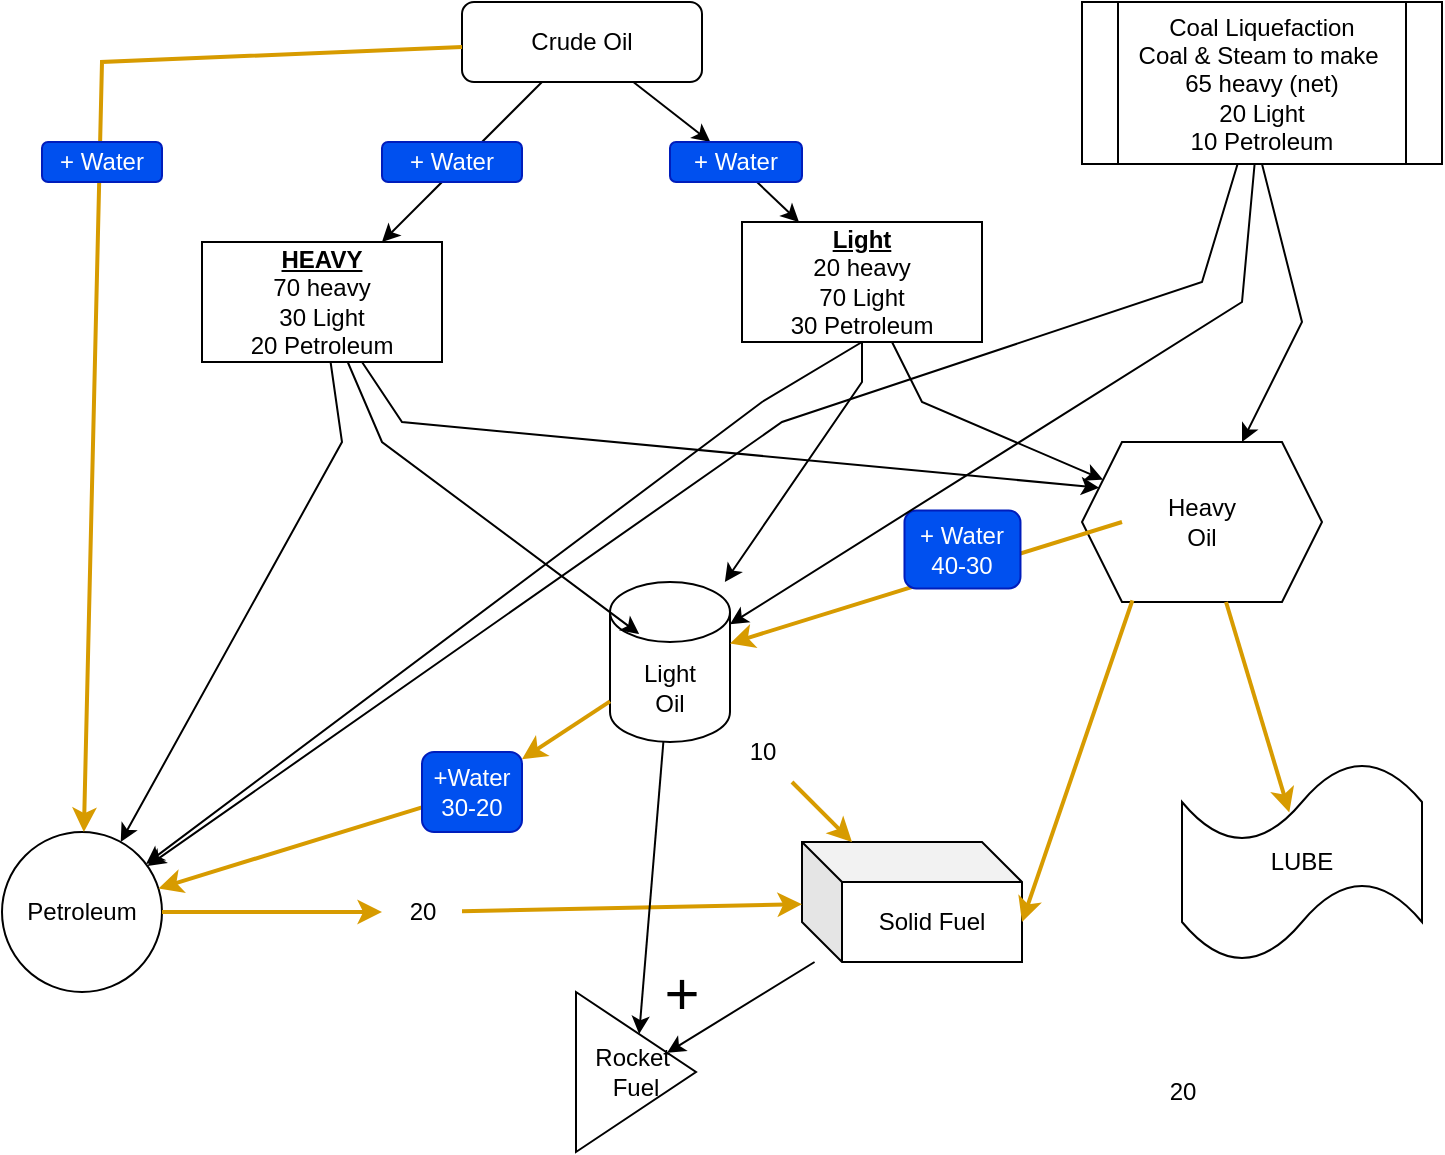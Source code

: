 <mxfile version="24.8.4">
  <diagram id="C5RBs43oDa-KdzZeNtuy" name="Page-1">
    <mxGraphModel dx="1050" dy="522" grid="1" gridSize="10" guides="1" tooltips="1" connect="1" arrows="1" fold="1" page="1" pageScale="1" pageWidth="827" pageHeight="1169" math="0" shadow="0">
      <root>
        <mxCell id="WIyWlLk6GJQsqaUBKTNV-0" />
        <mxCell id="WIyWlLk6GJQsqaUBKTNV-1" parent="WIyWlLk6GJQsqaUBKTNV-0" />
        <mxCell id="WIyWlLk6GJQsqaUBKTNV-3" value="&lt;div&gt;Crude Oil&lt;/div&gt;" style="rounded=1;whiteSpace=wrap;html=1;fontSize=12;glass=0;strokeWidth=1;shadow=0;" parent="WIyWlLk6GJQsqaUBKTNV-1" vertex="1">
          <mxGeometry x="310" y="10" width="120" height="40" as="geometry" />
        </mxCell>
        <mxCell id="xNyH6aOBv22jk299AQ-3-2" value="Petroleum" style="ellipse;whiteSpace=wrap;html=1;aspect=fixed;" parent="WIyWlLk6GJQsqaUBKTNV-1" vertex="1">
          <mxGeometry x="80" y="425" width="80" height="80" as="geometry" />
        </mxCell>
        <mxCell id="xNyH6aOBv22jk299AQ-3-3" value="Light&lt;div&gt;Oil&lt;/div&gt;" style="shape=cylinder3;whiteSpace=wrap;html=1;boundedLbl=1;backgroundOutline=1;size=15;" parent="WIyWlLk6GJQsqaUBKTNV-1" vertex="1">
          <mxGeometry x="384" y="300" width="60" height="80" as="geometry" />
        </mxCell>
        <mxCell id="xNyH6aOBv22jk299AQ-3-5" value="Heavy&lt;div&gt;Oil&lt;/div&gt;" style="shape=hexagon;perimeter=hexagonPerimeter2;whiteSpace=wrap;html=1;fixedSize=1;" parent="WIyWlLk6GJQsqaUBKTNV-1" vertex="1">
          <mxGeometry x="620" y="230" width="120" height="80" as="geometry" />
        </mxCell>
        <mxCell id="xNyH6aOBv22jk299AQ-3-13" value="" style="endArrow=classic;html=1;rounded=0;strokeWidth=2;fillColor=#ffe6cc;strokeColor=#d79b00;" parent="WIyWlLk6GJQsqaUBKTNV-1" target="xNyH6aOBv22jk299AQ-3-3" edge="1">
          <mxGeometry width="50" height="50" relative="1" as="geometry">
            <mxPoint x="640" y="270" as="sourcePoint" />
            <mxPoint x="445.24" y="335.75" as="targetPoint" />
          </mxGeometry>
        </mxCell>
        <mxCell id="xNyH6aOBv22jk299AQ-3-15" value="Solid Fuel" style="shape=cube;whiteSpace=wrap;html=1;boundedLbl=1;backgroundOutline=1;darkOpacity=0.05;darkOpacity2=0.1;" parent="WIyWlLk6GJQsqaUBKTNV-1" vertex="1">
          <mxGeometry x="480" y="430" width="110" height="60" as="geometry" />
        </mxCell>
        <mxCell id="xNyH6aOBv22jk299AQ-3-16" value="" style="endArrow=classic;html=1;rounded=0;fillColor=#ffe6cc;strokeColor=#d79b00;strokeWidth=2;" parent="WIyWlLk6GJQsqaUBKTNV-1" source="Xcqr7g22Z-piSSbAHX58-9" target="xNyH6aOBv22jk299AQ-3-15" edge="1">
          <mxGeometry width="50" height="50" relative="1" as="geometry">
            <mxPoint x="330" y="370" as="sourcePoint" />
            <mxPoint x="380" y="320" as="targetPoint" />
          </mxGeometry>
        </mxCell>
        <mxCell id="xNyH6aOBv22jk299AQ-3-17" value="LUBE" style="shape=tape;whiteSpace=wrap;html=1;" parent="WIyWlLk6GJQsqaUBKTNV-1" vertex="1">
          <mxGeometry x="670" y="390" width="120" height="100" as="geometry" />
        </mxCell>
        <mxCell id="xNyH6aOBv22jk299AQ-3-18" value="" style="endArrow=classic;html=1;rounded=0;entryX=0.447;entryY=0.252;entryDx=0;entryDy=0;entryPerimeter=0;fillColor=#ffe6cc;strokeColor=#d79b00;strokeWidth=2;" parent="WIyWlLk6GJQsqaUBKTNV-1" source="xNyH6aOBv22jk299AQ-3-5" target="xNyH6aOBv22jk299AQ-3-17" edge="1">
          <mxGeometry width="50" height="50" relative="1" as="geometry">
            <mxPoint x="630" y="360" as="sourcePoint" />
            <mxPoint x="680" y="310" as="targetPoint" />
          </mxGeometry>
        </mxCell>
        <mxCell id="xNyH6aOBv22jk299AQ-3-19" value="Rocket&amp;nbsp;&lt;div&gt;Fuel&lt;/div&gt;" style="triangle;whiteSpace=wrap;html=1;" parent="WIyWlLk6GJQsqaUBKTNV-1" vertex="1">
          <mxGeometry x="367" y="505" width="60" height="80" as="geometry" />
        </mxCell>
        <mxCell id="xNyH6aOBv22jk299AQ-3-24" value="" style="endArrow=classic;html=1;rounded=0;" parent="WIyWlLk6GJQsqaUBKTNV-1" source="WIyWlLk6GJQsqaUBKTNV-3" target="xNyH6aOBv22jk299AQ-3-26" edge="1">
          <mxGeometry width="50" height="50" relative="1" as="geometry">
            <mxPoint x="220" y="30" as="sourcePoint" />
            <mxPoint x="200" y="100" as="targetPoint" />
          </mxGeometry>
        </mxCell>
        <mxCell id="xNyH6aOBv22jk299AQ-3-26" value="&lt;u&gt;&lt;b&gt;HEAVY&lt;/b&gt;&lt;/u&gt;&lt;br&gt;&lt;div&gt;70 heavy&lt;/div&gt;&lt;div&gt;&lt;span style=&quot;background-color: initial;&quot;&gt;30 Light&lt;/span&gt;&lt;/div&gt;&lt;div&gt;&lt;span style=&quot;background-color: initial;&quot;&gt;20 Petroleum&lt;/span&gt;&lt;/div&gt;" style="rounded=0;whiteSpace=wrap;html=1;" parent="WIyWlLk6GJQsqaUBKTNV-1" vertex="1">
          <mxGeometry x="180" y="130" width="120" height="60" as="geometry" />
        </mxCell>
        <mxCell id="xNyH6aOBv22jk299AQ-3-27" value="" style="endArrow=none;startArrow=classic;html=1;rounded=0;labelBorderColor=none;textShadow=0;strokeWidth=2;fillColor=#ffe6cc;strokeColor=#d79b00;endFill=0;" parent="WIyWlLk6GJQsqaUBKTNV-1" source="xNyH6aOBv22jk299AQ-3-2" target="WIyWlLk6GJQsqaUBKTNV-3" edge="1">
          <mxGeometry width="50" height="50" relative="1" as="geometry">
            <mxPoint x="120" y="30" as="sourcePoint" />
            <mxPoint x="-80" y="-170" as="targetPoint" />
            <Array as="points">
              <mxPoint x="130" y="40" />
            </Array>
          </mxGeometry>
        </mxCell>
        <mxCell id="xNyH6aOBv22jk299AQ-3-28" value="" style="endArrow=classic;html=1;rounded=0;" parent="WIyWlLk6GJQsqaUBKTNV-1" source="xNyH6aOBv22jk299AQ-3-40" target="xNyH6aOBv22jk299AQ-3-29" edge="1">
          <mxGeometry width="50" height="50" relative="1" as="geometry">
            <mxPoint x="350" y="150" as="sourcePoint" />
            <mxPoint x="442.727" y="110" as="targetPoint" />
          </mxGeometry>
        </mxCell>
        <mxCell id="xNyH6aOBv22jk299AQ-3-29" value="&lt;b&gt;&lt;u&gt;Light&lt;/u&gt;&lt;/b&gt;&lt;div&gt;20 heavy&lt;/div&gt;&lt;div&gt;70 Light&lt;/div&gt;&lt;div&gt;&lt;span style=&quot;background-color: initial;&quot;&gt;30 Petroleum&lt;/span&gt;&lt;/div&gt;" style="rounded=0;whiteSpace=wrap;html=1;" parent="WIyWlLk6GJQsqaUBKTNV-1" vertex="1">
          <mxGeometry x="450" y="120" width="120" height="60" as="geometry" />
        </mxCell>
        <mxCell id="xNyH6aOBv22jk299AQ-3-30" value="" style="endArrow=classic;html=1;rounded=0;" parent="WIyWlLk6GJQsqaUBKTNV-1" source="xNyH6aOBv22jk299AQ-3-26" target="xNyH6aOBv22jk299AQ-3-2" edge="1">
          <mxGeometry width="50" height="50" relative="1" as="geometry">
            <mxPoint x="360" y="60" as="sourcePoint" />
            <mxPoint x="280" y="140" as="targetPoint" />
            <Array as="points">
              <mxPoint x="250" y="230" />
            </Array>
          </mxGeometry>
        </mxCell>
        <mxCell id="xNyH6aOBv22jk299AQ-3-31" value="" style="endArrow=classic;html=1;rounded=0;entryX=0;entryY=0.25;entryDx=0;entryDy=0;" parent="WIyWlLk6GJQsqaUBKTNV-1" source="xNyH6aOBv22jk299AQ-3-26" target="xNyH6aOBv22jk299AQ-3-5" edge="1">
          <mxGeometry width="50" height="50" relative="1" as="geometry">
            <mxPoint x="235" y="200" as="sourcePoint" />
            <mxPoint x="164" y="279" as="targetPoint" />
            <Array as="points">
              <mxPoint x="280" y="220" />
            </Array>
          </mxGeometry>
        </mxCell>
        <mxCell id="xNyH6aOBv22jk299AQ-3-32" value="" style="endArrow=classic;html=1;rounded=0;entryX=0.243;entryY=0.325;entryDx=0;entryDy=0;entryPerimeter=0;" parent="WIyWlLk6GJQsqaUBKTNV-1" source="xNyH6aOBv22jk299AQ-3-26" target="xNyH6aOBv22jk299AQ-3-3" edge="1">
          <mxGeometry width="50" height="50" relative="1" as="geometry">
            <mxPoint x="271" y="200" as="sourcePoint" />
            <mxPoint x="364" y="270" as="targetPoint" />
            <Array as="points">
              <mxPoint x="270" y="230" />
            </Array>
          </mxGeometry>
        </mxCell>
        <mxCell id="xNyH6aOBv22jk299AQ-3-33" value="" style="endArrow=classic;html=1;rounded=0;" parent="WIyWlLk6GJQsqaUBKTNV-1" source="xNyH6aOBv22jk299AQ-3-29" target="xNyH6aOBv22jk299AQ-3-5" edge="1">
          <mxGeometry width="50" height="50" relative="1" as="geometry">
            <mxPoint x="500" y="220" as="sourcePoint" />
            <mxPoint x="601" y="300" as="targetPoint" />
            <Array as="points">
              <mxPoint x="540" y="210" />
            </Array>
          </mxGeometry>
        </mxCell>
        <mxCell id="xNyH6aOBv22jk299AQ-3-34" value="" style="endArrow=classic;html=1;rounded=0;exitX=0.5;exitY=1;exitDx=0;exitDy=0;" parent="WIyWlLk6GJQsqaUBKTNV-1" source="xNyH6aOBv22jk299AQ-3-29" target="xNyH6aOBv22jk299AQ-3-3" edge="1">
          <mxGeometry width="50" height="50" relative="1" as="geometry">
            <mxPoint x="390" y="130" as="sourcePoint" />
            <mxPoint x="674" y="203" as="targetPoint" />
            <Array as="points">
              <mxPoint x="510" y="200" />
            </Array>
          </mxGeometry>
        </mxCell>
        <mxCell id="xNyH6aOBv22jk299AQ-3-35" value="" style="endArrow=classic;html=1;rounded=0;exitX=0.5;exitY=1;exitDx=0;exitDy=0;" parent="WIyWlLk6GJQsqaUBKTNV-1" source="xNyH6aOBv22jk299AQ-3-29" target="xNyH6aOBv22jk299AQ-3-2" edge="1">
          <mxGeometry width="50" height="50" relative="1" as="geometry">
            <mxPoint x="430" y="200" as="sourcePoint" />
            <mxPoint x="358" y="279" as="targetPoint" />
            <Array as="points">
              <mxPoint x="460" y="210" />
            </Array>
          </mxGeometry>
        </mxCell>
        <mxCell id="xNyH6aOBv22jk299AQ-3-37" value="+" style="text;strokeColor=none;align=center;fillColor=none;html=1;verticalAlign=middle;whiteSpace=wrap;rounded=0;fontSize=30;" parent="WIyWlLk6GJQsqaUBKTNV-1" vertex="1">
          <mxGeometry x="390" y="490" width="60" height="30" as="geometry" />
        </mxCell>
        <mxCell id="xNyH6aOBv22jk299AQ-3-38" value="" style="endArrow=classic;html=1;rounded=0;fillColor=#ffe6cc;strokeColor=#d79b00;strokeWidth=2;" parent="WIyWlLk6GJQsqaUBKTNV-1" source="Xcqr7g22Z-piSSbAHX58-11" target="xNyH6aOBv22jk299AQ-3-15" edge="1">
          <mxGeometry width="50" height="50" relative="1" as="geometry">
            <mxPoint x="150" y="360" as="sourcePoint" />
            <mxPoint x="161" y="410" as="targetPoint" />
          </mxGeometry>
        </mxCell>
        <mxCell id="xNyH6aOBv22jk299AQ-3-39" value="+ Water" style="rounded=1;whiteSpace=wrap;html=1;fillColor=#0050ef;fontColor=#ffffff;strokeColor=#001DBC;" parent="WIyWlLk6GJQsqaUBKTNV-1" vertex="1">
          <mxGeometry x="270" y="80" width="70" height="20" as="geometry" />
        </mxCell>
        <mxCell id="xNyH6aOBv22jk299AQ-3-41" value="" style="endArrow=classic;html=1;rounded=0;" parent="WIyWlLk6GJQsqaUBKTNV-1" source="WIyWlLk6GJQsqaUBKTNV-3" target="xNyH6aOBv22jk299AQ-3-40" edge="1">
          <mxGeometry width="50" height="50" relative="1" as="geometry">
            <mxPoint x="393" y="50" as="sourcePoint" />
            <mxPoint x="475" y="120" as="targetPoint" />
          </mxGeometry>
        </mxCell>
        <mxCell id="xNyH6aOBv22jk299AQ-3-40" value="+ Water" style="rounded=1;whiteSpace=wrap;html=1;fillColor=#0050ef;fontColor=#ffffff;strokeColor=#001DBC;" parent="WIyWlLk6GJQsqaUBKTNV-1" vertex="1">
          <mxGeometry x="414" y="80" width="66" height="20" as="geometry" />
        </mxCell>
        <mxCell id="7wJRIplIG9JziK1Eui7u-0" value="+ Water" style="rounded=1;whiteSpace=wrap;html=1;fillColor=#0050ef;fontColor=#ffffff;strokeColor=#001DBC;" parent="WIyWlLk6GJQsqaUBKTNV-1" vertex="1">
          <mxGeometry x="100" y="80" width="60" height="20" as="geometry" />
        </mxCell>
        <mxCell id="Xcqr7g22Z-piSSbAHX58-1" value="" style="endArrow=classic;html=1;rounded=0;fillColor=#ffe6cc;strokeColor=#d79b00;strokeWidth=2;" parent="WIyWlLk6GJQsqaUBKTNV-1" source="Xcqr7g22Z-piSSbAHX58-2" target="xNyH6aOBv22jk299AQ-3-2" edge="1">
          <mxGeometry width="50" height="50" relative="1" as="geometry">
            <mxPoint x="280" y="300" as="sourcePoint" />
            <mxPoint x="314" y="360" as="targetPoint" />
          </mxGeometry>
        </mxCell>
        <mxCell id="Xcqr7g22Z-piSSbAHX58-3" value="" style="endArrow=classic;html=1;rounded=0;fillColor=#ffe6cc;strokeColor=#d79b00;strokeWidth=2;" parent="WIyWlLk6GJQsqaUBKTNV-1" source="xNyH6aOBv22jk299AQ-3-3" target="Xcqr7g22Z-piSSbAHX58-2" edge="1">
          <mxGeometry width="50" height="50" relative="1" as="geometry">
            <mxPoint x="384" y="326" as="sourcePoint" />
            <mxPoint x="160" y="295" as="targetPoint" />
          </mxGeometry>
        </mxCell>
        <mxCell id="Xcqr7g22Z-piSSbAHX58-2" value="+Water&lt;br&gt;&lt;div&gt;30-20&lt;/div&gt;" style="rounded=1;whiteSpace=wrap;html=1;fillColor=#0050ef;fontColor=#ffffff;strokeColor=#001DBC;" parent="WIyWlLk6GJQsqaUBKTNV-1" vertex="1">
          <mxGeometry x="290" y="385" width="50" height="40" as="geometry" />
        </mxCell>
        <mxCell id="Xcqr7g22Z-piSSbAHX58-4" value="+ Water&lt;div&gt;40-30&lt;/div&gt;" style="rounded=1;whiteSpace=wrap;html=1;fillColor=#0050ef;fontColor=#ffffff;strokeColor=#001DBC;" parent="WIyWlLk6GJQsqaUBKTNV-1" vertex="1">
          <mxGeometry x="531.24" y="264.25" width="58" height="39" as="geometry" />
        </mxCell>
        <mxCell id="Xcqr7g22Z-piSSbAHX58-8" value="" style="endArrow=classic;html=1;rounded=0;strokeWidth=2;fillColor=#ffe6cc;strokeColor=#d79b00;exitX=0.21;exitY=0.99;exitDx=0;exitDy=0;exitPerimeter=0;entryX=0;entryY=0;entryDx=110;entryDy=40;entryPerimeter=0;" parent="WIyWlLk6GJQsqaUBKTNV-1" source="xNyH6aOBv22jk299AQ-3-5" target="xNyH6aOBv22jk299AQ-3-15" edge="1">
          <mxGeometry width="50" height="50" relative="1" as="geometry">
            <mxPoint x="570" y="350" as="sourcePoint" />
            <mxPoint x="395" y="424" as="targetPoint" />
          </mxGeometry>
        </mxCell>
        <mxCell id="Xcqr7g22Z-piSSbAHX58-10" value="" style="endArrow=classic;html=1;rounded=0;fillColor=#ffe6cc;strokeColor=#d79b00;strokeWidth=2;" parent="WIyWlLk6GJQsqaUBKTNV-1" source="xNyH6aOBv22jk299AQ-3-3" target="Xcqr7g22Z-piSSbAHX58-9" edge="1">
          <mxGeometry width="50" height="50" relative="1" as="geometry">
            <mxPoint x="384" y="370" as="sourcePoint" />
            <mxPoint x="347" y="420" as="targetPoint" />
          </mxGeometry>
        </mxCell>
        <mxCell id="Xcqr7g22Z-piSSbAHX58-9" value="10" style="text;html=1;align=center;verticalAlign=middle;resizable=0;points=[];autosize=1;strokeColor=none;fillColor=none;" parent="WIyWlLk6GJQsqaUBKTNV-1" vertex="1">
          <mxGeometry x="440" y="370" width="40" height="30" as="geometry" />
        </mxCell>
        <mxCell id="Xcqr7g22Z-piSSbAHX58-13" value="20" style="text;html=1;align=center;verticalAlign=middle;resizable=0;points=[];autosize=1;strokeColor=none;fillColor=none;" parent="WIyWlLk6GJQsqaUBKTNV-1" vertex="1">
          <mxGeometry x="650" y="540" width="40" height="30" as="geometry" />
        </mxCell>
        <mxCell id="Xcqr7g22Z-piSSbAHX58-15" value="Coal Liquefaction&lt;div&gt;Coal &amp;amp; Steam to make&amp;nbsp;&lt;/div&gt;&lt;div&gt;65 heavy (net)&lt;/div&gt;&lt;div&gt;20 Light&lt;/div&gt;&lt;div&gt;10 Petroleum&lt;/div&gt;" style="shape=process;whiteSpace=wrap;html=1;backgroundOutline=1;" parent="WIyWlLk6GJQsqaUBKTNV-1" vertex="1">
          <mxGeometry x="620" y="10" width="180" height="81" as="geometry" />
        </mxCell>
        <mxCell id="Xcqr7g22Z-piSSbAHX58-16" value="" style="endArrow=classic;html=1;rounded=0;" parent="WIyWlLk6GJQsqaUBKTNV-1" source="Xcqr7g22Z-piSSbAHX58-15" target="xNyH6aOBv22jk299AQ-3-2" edge="1">
          <mxGeometry width="50" height="50" relative="1" as="geometry">
            <mxPoint x="700" y="140" as="sourcePoint" />
            <mxPoint x="119" y="331" as="targetPoint" />
            <Array as="points">
              <mxPoint x="680" y="150" />
              <mxPoint x="470" y="220" />
            </Array>
          </mxGeometry>
        </mxCell>
        <mxCell id="Xcqr7g22Z-piSSbAHX58-17" value="" style="endArrow=classic;html=1;rounded=0;" parent="WIyWlLk6GJQsqaUBKTNV-1" source="Xcqr7g22Z-piSSbAHX58-15" target="xNyH6aOBv22jk299AQ-3-3" edge="1">
          <mxGeometry width="50" height="50" relative="1" as="geometry">
            <mxPoint x="510" y="260" as="sourcePoint" />
            <mxPoint x="444" y="370" as="targetPoint" />
            <Array as="points">
              <mxPoint x="700" y="160" />
            </Array>
          </mxGeometry>
        </mxCell>
        <mxCell id="Xcqr7g22Z-piSSbAHX58-18" value="" style="endArrow=classic;html=1;rounded=0;exitX=0.5;exitY=1;exitDx=0;exitDy=0;" parent="WIyWlLk6GJQsqaUBKTNV-1" source="Xcqr7g22Z-piSSbAHX58-15" target="xNyH6aOBv22jk299AQ-3-5" edge="1">
          <mxGeometry width="50" height="50" relative="1" as="geometry">
            <mxPoint x="740" y="160" as="sourcePoint" />
            <mxPoint x="470" y="382" as="targetPoint" />
            <Array as="points">
              <mxPoint x="730" y="170" />
            </Array>
          </mxGeometry>
        </mxCell>
        <mxCell id="Xcqr7g22Z-piSSbAHX58-20" value="" style="endArrow=classic;html=1;rounded=0;" parent="WIyWlLk6GJQsqaUBKTNV-1" source="xNyH6aOBv22jk299AQ-3-15" target="xNyH6aOBv22jk299AQ-3-19" edge="1">
          <mxGeometry width="50" height="50" relative="1" as="geometry">
            <mxPoint x="260" y="530" as="sourcePoint" />
            <mxPoint x="310" y="480" as="targetPoint" />
          </mxGeometry>
        </mxCell>
        <mxCell id="Xcqr7g22Z-piSSbAHX58-21" value="" style="endArrow=classic;html=1;rounded=0;" parent="WIyWlLk6GJQsqaUBKTNV-1" source="xNyH6aOBv22jk299AQ-3-3" target="xNyH6aOBv22jk299AQ-3-19" edge="1">
          <mxGeometry width="50" height="50" relative="1" as="geometry">
            <mxPoint x="389" y="490" as="sourcePoint" />
            <mxPoint x="439" y="440" as="targetPoint" />
          </mxGeometry>
        </mxCell>
        <mxCell id="Xcqr7g22Z-piSSbAHX58-22" value="" style="endArrow=classic;html=1;rounded=0;fillColor=#ffe6cc;strokeColor=#d79b00;strokeWidth=2;" parent="WIyWlLk6GJQsqaUBKTNV-1" source="xNyH6aOBv22jk299AQ-3-2" target="Xcqr7g22Z-piSSbAHX58-11" edge="1">
          <mxGeometry width="50" height="50" relative="1" as="geometry">
            <mxPoint x="160" y="465" as="sourcePoint" />
            <mxPoint x="480" y="461" as="targetPoint" />
          </mxGeometry>
        </mxCell>
        <mxCell id="Xcqr7g22Z-piSSbAHX58-11" value="20" style="text;html=1;align=center;verticalAlign=middle;resizable=0;points=[];autosize=1;strokeColor=none;fillColor=none;" parent="WIyWlLk6GJQsqaUBKTNV-1" vertex="1">
          <mxGeometry x="270" y="450" width="40" height="30" as="geometry" />
        </mxCell>
      </root>
    </mxGraphModel>
  </diagram>
</mxfile>
